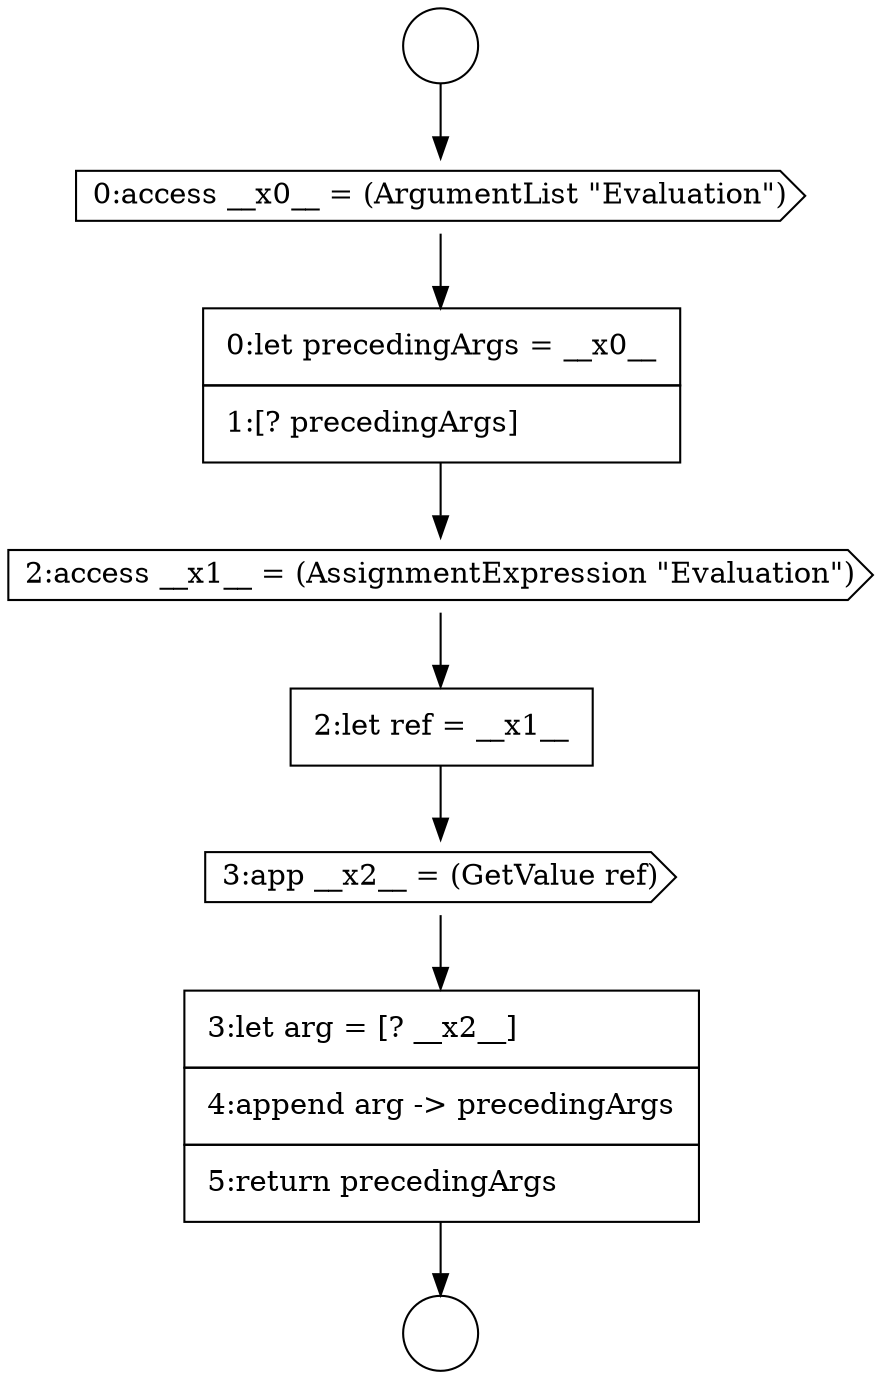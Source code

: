 digraph {
  node4090 [shape=cds, label=<<font color="black">3:app __x2__ = (GetValue ref)</font>> color="black" fillcolor="white" style=filled]
  node4087 [shape=none, margin=0, label=<<font color="black">
    <table border="0" cellborder="1" cellspacing="0" cellpadding="10">
      <tr><td align="left">0:let precedingArgs = __x0__</td></tr>
      <tr><td align="left">1:[? precedingArgs]</td></tr>
    </table>
  </font>> color="black" fillcolor="white" style=filled]
  node4091 [shape=none, margin=0, label=<<font color="black">
    <table border="0" cellborder="1" cellspacing="0" cellpadding="10">
      <tr><td align="left">3:let arg = [? __x2__]</td></tr>
      <tr><td align="left">4:append arg -&gt; precedingArgs</td></tr>
      <tr><td align="left">5:return precedingArgs</td></tr>
    </table>
  </font>> color="black" fillcolor="white" style=filled]
  node4086 [shape=cds, label=<<font color="black">0:access __x0__ = (ArgumentList &quot;Evaluation&quot;)</font>> color="black" fillcolor="white" style=filled]
  node4089 [shape=none, margin=0, label=<<font color="black">
    <table border="0" cellborder="1" cellspacing="0" cellpadding="10">
      <tr><td align="left">2:let ref = __x1__</td></tr>
    </table>
  </font>> color="black" fillcolor="white" style=filled]
  node4088 [shape=cds, label=<<font color="black">2:access __x1__ = (AssignmentExpression &quot;Evaluation&quot;)</font>> color="black" fillcolor="white" style=filled]
  node4085 [shape=circle label=" " color="black" fillcolor="white" style=filled]
  node4084 [shape=circle label=" " color="black" fillcolor="white" style=filled]
  node4087 -> node4088 [ color="black"]
  node4086 -> node4087 [ color="black"]
  node4090 -> node4091 [ color="black"]
  node4084 -> node4086 [ color="black"]
  node4089 -> node4090 [ color="black"]
  node4088 -> node4089 [ color="black"]
  node4091 -> node4085 [ color="black"]
}
